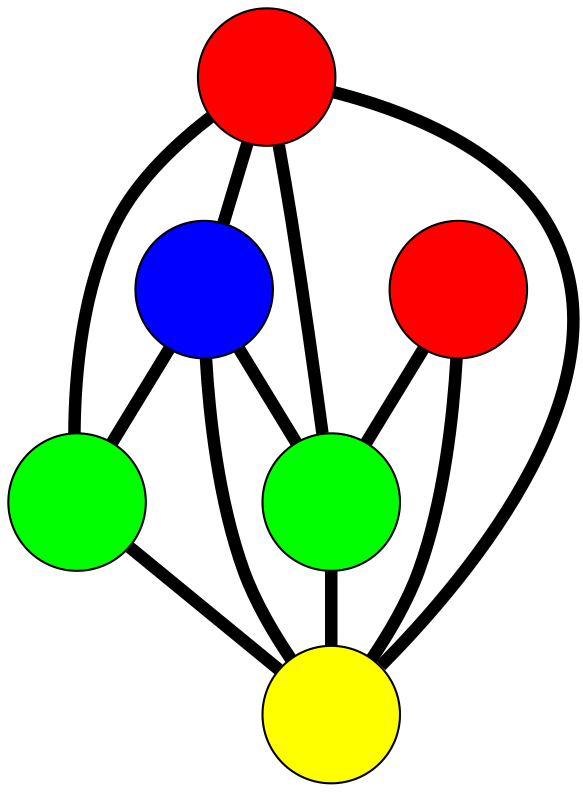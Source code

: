 graph G {
	graph [bb="-228.07,-149.17,186.33,116.86",
		overlap=false,
		sep=0.0,
		splines=true
	];
	node [color=black,
		fixedsize=true,
		fontname="Latin Modern Math",
		fontsize=42,
		height=.92,
		label="\N",
		penwidth=1,
		shape=circle,
		width=.92
	];
	edge [color=black,
		penwidth=6,
		style=bold
	];
	0	 [fillcolor=red,
		height=0.91667,
		label="",
		pos="42.254,-116.17",
		style=filled,
		width=0.91667];
	2	 [fillcolor=blue,
		height=0.91667,
		label="",
		pos="116.26,-44.114",
		style=filled,
		width=0.91667];
	0 -- 2	 [pos="66.078,-92.974 74.529,-84.746 84.035,-75.491 92.482,-67.266"];
	3	 [fillcolor=green,
		height=0.91667,
		label="",
		pos="153.33,82.754",
		style=filled,
		width=0.91667];
	0 -- 3	 [pos="57.454,-86.803 67.348,-67.872 80.64,-42.784 92.856,-20.851 107.14,4.8037 124.04,33.628 136.33,54.348"];
	4	 [fillcolor=green,
		height=0.91667,
		label="",
		pos="-100.99,-70.624",
		style=filled,
		width=0.91667];
	0 -- 4	 [pos="10.462,-106.06 -13.276,-98.514 -45.575,-88.245 -69.292,-80.704"];
	5	 [fillcolor=yellow,
		height=0.91667,
		label="",
		pos="-15.773,64.289",
		style=filled,
		width=0.91667];
	0 -- 5	 [pos="32.146,-84.736 21.561,-51.816 5.0286,-0.40115 -5.5862,32.61"];
	1	 [fillcolor=red,
		height=0.91667,
		label="",
		pos="-195.07,83.865",
		style=filled,
		width=0.91667];
	1 -- 4	 [pos="-177.82,55.529 -160.9,27.741 -135.24,-14.391 -118.3,-42.207"];
	1 -- 5	 [pos="-162.19,80.274 -129.94,76.753 -81.037,71.414 -48.754,67.89"];
	2 -- 3	 [pos="125.52,-12.427 131.18,6.9486 138.4,31.649 144.06,51.032"];
	2 -- 4	 [pos="83.265,-48.141 42.312,-53.138 -27.112,-61.609 -68.044,-66.604"];
	2 -- 5	 [pos="90.49,-22.956 67.226,-3.8548 33.178,24.099 9.9333,43.184"];
	3 -- 5	 [pos="120.32,79.15 90.525,75.897 46.919,71.135 17.149,67.884"];
	4 -- 5	 [pos="-83.336,-42.67 -68.71,-19.516 -48.028,13.226 -33.408,36.371"];
}
